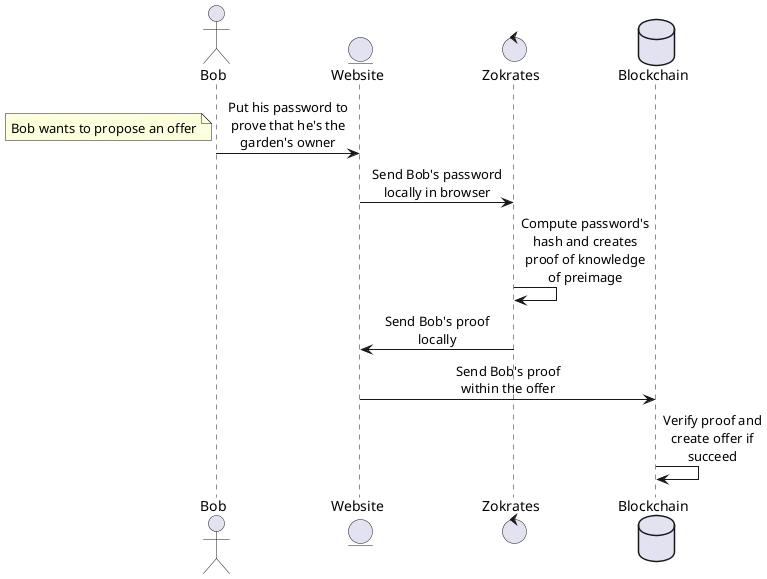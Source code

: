 @startuml interactions
skinparam sequenceMessageAlign center
skinparam maxMessageSize 130
actor Bob
entity Website
control Zokrates
database Blockchain

Bob -> Website: Put his password to prove that he's the garden's owner
note left: Bob wants to propose an offer

Website -> Zokrates: Send Bob's password locally in browser
Zokrates->Zokrates: Compute password's hash and creates proof of knowledge of preimage
Zokrates->Website: Send Bob's proof locally
Website -> Blockchain: Send Bob's proof within the offer
Blockchain->Blockchain: Verify proof and create offer if succeed

@enduml